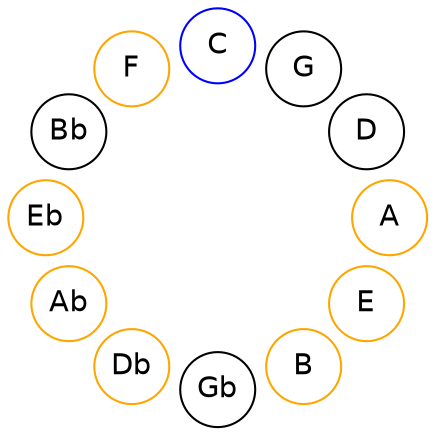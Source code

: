 
graph {

layout = circo;
mindist = .1

node [shape = circle, fontname = Helvetica, margin = 0]
edge [style=invis]

subgraph 1 {
	E -- B -- Gb -- Db -- Ab -- Eb -- Bb -- F -- C -- G -- D -- A -- E
}

E [color=orange];
B [color=orange];
Db [color=orange];
Ab [color=orange];
Eb [color=orange];
F [color=orange];
C [color=blue];
A [color=orange];
}
